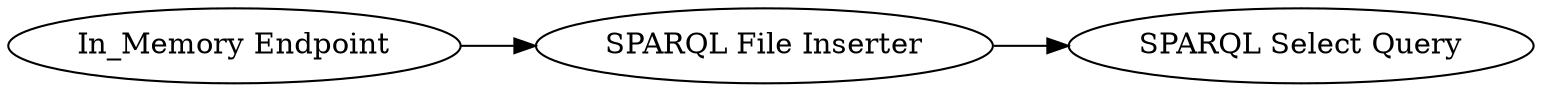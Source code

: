 digraph {
	2 -> 7
	7 -> 4
	4 [label="SPARQL Select Query"]
	7 [label="SPARQL File Inserter"]
	2 [label="In_Memory Endpoint"]
	rankdir=LR
}
